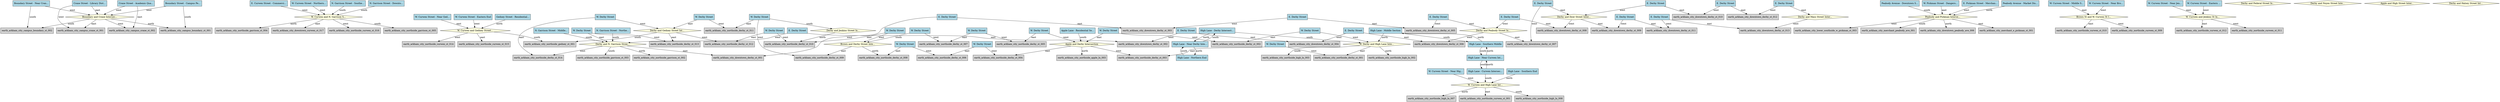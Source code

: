digraph SimpleRoomGraph {
  rankdir=TB;
  node [shape=box, style=filled];

  "earth_arkham_city_campus_room_boundary_st_001" [label="Boundary Street - Near Cran...", fillcolor="lightblue"];
  "earth_arkham_city_campus_room_boundary_st_002" [label="Boundary Street - Campus Pe...", fillcolor="lightblue"];
  "earth_arkham_city_campus_room_crane_st_001" [label="Crane Street - Academic Qua...", fillcolor="lightblue"];
  "earth_arkham_city_campus_room_crane_st_002" [label="Crane Street - Library Dist...", fillcolor="lightblue"];
  "earth_arkham_city_downtown_room_curwen_st_017" [label="E. Curwen Street - Commerci...", fillcolor="lightblue"];
  "earth_arkham_city_downtown_room_derby_st_001" [label="E. Derby Street", fillcolor="lightblue"];
  "earth_arkham_city_downtown_room_derby_st_002" [label="E. Derby Street", fillcolor="lightblue"];
  "earth_arkham_city_downtown_room_derby_st_003" [label="E. Derby Street", fillcolor="lightblue"];
  "earth_arkham_city_downtown_room_derby_st_004" [label="E. Derby Street", fillcolor="lightblue"];
  "earth_arkham_city_downtown_room_derby_st_005" [label="E. Derby Street", fillcolor="lightblue"];
  "earth_arkham_city_downtown_room_derby_st_006" [label="E. Derby Street", fillcolor="lightblue"];
  "earth_arkham_city_downtown_room_derby_st_007" [label="E. Derby Street", fillcolor="lightblue"];
  "earth_arkham_city_downtown_room_derby_st_008" [label="E. Derby Street", fillcolor="lightblue"];
  "earth_arkham_city_downtown_room_derby_st_009" [label="E. Derby Street", fillcolor="lightblue"];
  "earth_arkham_city_downtown_room_derby_st_010" [label="E. Derby Street", fillcolor="lightblue"];
  "earth_arkham_city_downtown_room_derby_st_011" [label="E. Derby Street", fillcolor="lightblue"];
  "earth_arkham_city_downtown_room_derby_st_012" [label="E. Derby Street", fillcolor="lightblue"];
  "earth_arkham_city_downtown_room_derby_st_013" [label="E. Derby Street", fillcolor="lightblue"];
  "earth_arkham_city_downtown_room_peabody_ave_006" [label="Peabody Avenue - Downtown S...", fillcolor="lightblue"];
  "earth_arkham_city_lower_southside_room_w_pickman_st_003" [label="W. Pickman Street - Dangero...", fillcolor="lightblue"];
  "earth_arkham_city_merchant_room_e_pickman_st_001" [label="E. Pickman Street - Merchan...", fillcolor="lightblue"];
  "earth_arkham_city_merchant_room_peabody_ave_001" [label="Peabody Avenue - Market Dis...", fillcolor="lightblue"];
  "earth_arkham_city_northside_room_apple_ln_003" [label="Apple Lane - Residential Se...", fillcolor="lightblue"];
  "earth_arkham_city_northside_room_curwen_st_001" [label="W. Curwen Street - Near Hig...", fillcolor="lightblue"];
  "earth_arkham_city_northside_room_curwen_st_009" [label="W. Curwen Street - Middle S...", fillcolor="lightblue"];
  "earth_arkham_city_northside_room_curwen_st_010" [label="W. Curwen Street - Near Bro...", fillcolor="lightblue"];
  "earth_arkham_city_northside_room_curwen_st_011" [label="W. Curwen Street - Near Jen...", fillcolor="lightblue"];
  "earth_arkham_city_northside_room_curwen_st_012" [label="W. Curwen Street - Eastern ...", fillcolor="lightblue"];
  "earth_arkham_city_northside_room_curwen_st_014" [label="W. Curwen Street - Near Ged...", fillcolor="lightblue"];
  "earth_arkham_city_northside_room_curwen_st_015" [label="W. Curwen Street - Eastern End", fillcolor="lightblue"];
  "earth_arkham_city_northside_room_curwen_st_016" [label="W. Curwen Street - Northern...", fillcolor="lightblue"];
  "earth_arkham_city_northside_room_derby_st_001" [label="W. Derby Street", fillcolor="lightblue"];
  "earth_arkham_city_northside_room_derby_st_002" [label="W. Derby Street", fillcolor="lightblue"];
  "earth_arkham_city_northside_room_derby_st_003" [label="W. Derby Street", fillcolor="lightblue"];
  "earth_arkham_city_northside_room_derby_st_004" [label="W. Derby Street", fillcolor="lightblue"];
  "earth_arkham_city_northside_room_derby_st_005" [label="W. Derby Street", fillcolor="lightblue"];
  "earth_arkham_city_northside_room_derby_st_006" [label="W. Derby Street", fillcolor="lightblue"];
  "earth_arkham_city_northside_room_derby_st_007" [label="W. Derby Street", fillcolor="lightblue"];
  "earth_arkham_city_northside_room_derby_st_008" [label="W. Derby Street", fillcolor="lightblue"];
  "earth_arkham_city_northside_room_derby_st_009" [label="W. Derby Street", fillcolor="lightblue"];
  "earth_arkham_city_northside_room_derby_st_010" [label="W. Derby Street", fillcolor="lightblue"];
  "earth_arkham_city_northside_room_derby_st_011" [label="W. Derby Street", fillcolor="lightblue"];
  "earth_arkham_city_northside_room_derby_st_012" [label="W. Derby Street", fillcolor="lightblue"];
  "earth_arkham_city_northside_room_derby_st_013" [label="W. Derby Street", fillcolor="lightblue"];
  "earth_arkham_city_northside_room_derby_st_014" [label="W. Derby Street", fillcolor="lightblue"];
  "earth_arkham_city_northside_room_garrison_st_002" [label="N. Garrison Street - Northe...", fillcolor="lightblue"];
  "earth_arkham_city_northside_room_garrison_st_003" [label="N. Garrison Street - Middle...", fillcolor="lightblue"];
  "earth_arkham_city_northside_room_garrison_st_004" [label="N. Garrison Street - Southe...", fillcolor="lightblue"];
  "earth_arkham_city_northside_room_garrison_st_005" [label="N. Garrison Street - Downto...", fillcolor="lightblue"];
  "earth_arkham_city_northside_room_gedney_st_001" [label="Gedney Street - Residential...", fillcolor="lightblue"];
  "earth_arkham_city_northside_room_high_ln_001" [label="High Lane - Northern End", fillcolor="lightblue"];
  "earth_arkham_city_northside_room_high_ln_002" [label="High Lane - Near Derby Inte...", fillcolor="lightblue"];
  "earth_arkham_city_northside_room_high_ln_003" [label="High Lane - Derby Intersect...", fillcolor="lightblue"];
  "earth_arkham_city_northside_room_high_ln_004" [label="High Lane - Middle Section", fillcolor="lightblue"];
  "earth_arkham_city_northside_room_high_ln_005" [label="High Lane - Southern Middle", fillcolor="lightblue"];
  "earth_arkham_city_northside_room_high_ln_006" [label="High Lane - Near Curwen Int...", fillcolor="lightblue"];
  "earth_arkham_city_northside_room_high_ln_007" [label="High Lane - Curwen Intersec...", fillcolor="lightblue"];
  "earth_arkham_city_northside_room_high_ln_008" [label="High Lane - Southern End", fillcolor="lightblue"];
  "earth_arkham_city_intersection_boundary_crane" [label="Boundary and Crane Intersec...", fillcolor="lightyellow", shape=diamond];
  "earth_arkham_city_intersection_curwen_garrison" [label="W. Curwen and N. Garrison S...", fillcolor="lightyellow", shape=diamond];
  "earth_arkham_city_intersection_derby_dyer" [label="Derby and Dyer Street Inter...", fillcolor="lightyellow", shape=diamond];
  "earth_arkham_city_intersection_derby_garrison" [label="Derby and N. Garrison Stree...", fillcolor="lightyellow", shape=diamond];
  "earth_arkham_city_intersection_derby_mass" [label="Derby and Mass Street Inter...", fillcolor="lightyellow", shape=diamond];
  "earth_arkham_city_intersection_derby_peabody" [label="Derby and Peabody Street In...", fillcolor="lightyellow", shape=diamond];
  "earth_arkham_city_intersection_derby_federal" [label="Derby and Federal Street In...", fillcolor="lightyellow", shape=diamond];
  "earth_arkham_city_intersection_derby_noyes" [label="Derby and Noyes Street Inte...", fillcolor="lightyellow", shape=diamond];
  "earth_arkham_city_intersection_peabody_pickman" [label="Peabody and Pickman Interse...", fillcolor="lightyellow", shape=diamond];
  "earth_arkham_city_intersection_apple_derby" [label="Apple and Derby Intersection", fillcolor="lightyellow", shape=diamond];
  "earth_arkham_city_intersection_apple_high" [label="Apple and High Street Inter...", fillcolor="lightyellow", shape=diamond];
  "earth_arkham_city_intersection_brown_curwen" [label="Brown St and W. Curwen St I...", fillcolor="lightyellow", shape=diamond];
  "earth_arkham_city_intersection_brown_derby" [label="Brown and Derby Street Inte...", fillcolor="lightyellow", shape=diamond];
  "earth_arkham_city_intersection_curwen_gedney" [label="W. Curwen and Gedney Street...", fillcolor="lightyellow", shape=diamond];
  "earth_arkham_city_intersection_curwen_high" [label="W. Curwen and High Lane Int...", fillcolor="lightyellow", shape=diamond];
  "earth_arkham_city_intersection_curwen_jenkins" [label="W. Curwen and Jenkins St In...", fillcolor="lightyellow", shape=diamond];
  "earth_arkham_city_intersection_derby_gedney" [label="Derby and Gedney Street Int...", fillcolor="lightyellow", shape=diamond];
  "earth_arkham_city_intersection_derby_high" [label="W. Derby and High Lane Inte...", fillcolor="lightyellow", shape=diamond];
  "earth_arkham_city_intersection_derby_jenkins" [label="Derby and Jenkins Street In...", fillcolor="lightyellow", shape=diamond];
  "earth_arkham_city_intersection_derby_halsey" [label="Derby and Halsey Street Int...", fillcolor="lightyellow", shape=diamond];

  "earth_arkham_city_intersection_derby_dyer" -> "earth_arkham_city_downtown_derby_st_008" [label="west"];
  "earth_arkham_city_intersection_curwen_gedney" -> "earth_arkham_city_northside_gedney_st_001" [label="south"];
  "earth_arkham_city_intersection_apple_derby" -> "earth_arkham_city_northside_apple_ln_003" [label="north"];
  "earth_arkham_city_northside_room_garrison_st_005" -> "earth_arkham_city_intersection_curwen_garrison" [label="south"];
  "earth_arkham_city_northside_room_garrison_st_004" -> "earth_arkham_city_intersection_curwen_garrison" [label="south"];
  "earth_arkham_city_intersection_brown_derby" -> "earth_arkham_city_northside_derby_st_008" [label="north"];
  "earth_arkham_city_intersection_derby_dyer" -> "earth_arkham_city_downtown_derby_st_009" [label="east"];
  "earth_arkham_city_northside_room_derby_st_005" -> "earth_arkham_city_northside_derby_st_004" [label="west"];
  "earth_arkham_city_intersection_derby_peabody" -> "earth_arkham_city_downtown_derby_st_007" [label="east"];
  "earth_arkham_city_northside_room_derby_st_009" -> "earth_arkham_city_northside_derby_st_010" [label="east"];
  "earth_arkham_city_intersection_derby_high" -> "earth_arkham_city_northside_derby_st_001" [label="east"];
  "earth_arkham_city_campus_room_crane_st_002" -> "earth_arkham_city_campus_crane_st_001" [label="west"];
  "earth_arkham_city_northside_room_curwen_st_016" -> "earth_arkham_city_intersection_curwen_garrison" [label="west"];
  "earth_arkham_city_intersection_curwen_high" -> "earth_arkham_city_northside_high_ln_007" [label="north"];
  "earth_arkham_city_northside_room_garrison_st_003" -> "earth_arkham_city_intersection_derby_garrison" [label="south"];
  "earth_arkham_city_downtown_room_derby_st_008" -> "earth_arkham_city_downtown_derby_st_007" [label="west"];
  "earth_arkham_city_campus_room_boundary_st_001" -> "earth_arkham_city_intersection_boundary_crane" [label="west"];
  "earth_arkham_city_downtown_room_derby_st_013" -> "earth_arkham_city_downtown_derby_st_012" [label="west"];
  "earth_arkham_city_northside_room_derby_st_013" -> "earth_arkham_city_northside_derby_st_014" [label="east"];
  "earth_arkham_city_campus_room_boundary_st_002" -> "earth_arkham_city_intersection_boundary_crane" [label="west"];
  "earth_arkham_city_northside_room_derby_st_003" -> "earth_arkham_city_northside_derby_st_002" [label="west"];
  "earth_arkham_city_northside_room_derby_st_004" -> "earth_arkham_city_northside_derby_st_005" [label="east"];
  "earth_arkham_city_northside_room_derby_st_010" -> "earth_arkham_city_northside_derby_st_011" [label="east"];
  "earth_arkham_city_intersection_peabody_pickman" -> "earth_arkham_city_lower_southside_w_pickman_st_003" [label="west"];
  "earth_arkham_city_intersection_derby_garrison" -> "earth_arkham_city_downtown_derby_st_001" [label="east"];
  "earth_arkham_city_northside_room_derby_st_002" -> "earth_arkham_city_northside_derby_st_001" [label="west"];
  "earth_arkham_city_merchant_room_peabody_ave_001" -> "earth_arkham_city_intersection_peabody_pickman" [label="north"];
  "earth_arkham_city_downtown_room_derby_st_012" -> "earth_arkham_city_downtown_derby_st_011" [label="west"];
  "earth_arkham_city_intersection_brown_derby" -> "earth_arkham_city_northside_derby_st_009" [label="east"];
  "earth_arkham_city_northside_room_derby_st_004" -> "earth_arkham_city_intersection_apple_derby" [label="west"];
  "earth_arkham_city_northside_room_high_ln_001" -> "earth_arkham_city_northside_room_high_ln_002" [label="south"];
  "earth_arkham_city_downtown_room_derby_st_005" -> "earth_arkham_city_downtown_derby_st_006" [label="east"];
  "earth_arkham_city_downtown_room_derby_st_006" -> "earth_arkham_city_downtown_derby_st_005" [label="west"];
  "earth_arkham_city_campus_room_crane_st_001" -> "earth_arkham_city_campus_crane_st_002" [label="east"];
  "earth_arkham_city_northside_room_high_ln_003" -> "earth_arkham_city_northside_room_high_ln_002" [label="north"];
  "earth_arkham_city_lower_southside_room_w_pickman_st_003" -> "earth_arkham_city_intersection_peabody_pickman" [label="east"];
  "earth_arkham_city_downtown_room_derby_st_012" -> "earth_arkham_city_downtown_derby_st_013" [label="east"];
  "earth_arkham_city_northside_room_derby_st_006" -> "earth_arkham_city_northside_derby_st_005" [label="west"];
  "earth_arkham_city_intersection_derby_mass" -> "earth_arkham_city_downtown_derby_st_013" [label="west"];
  "earth_arkham_city_downtown_room_derby_st_004" -> "earth_arkham_city_downtown_derby_st_003" [label="west"];
  "earth_arkham_city_northside_room_derby_st_012" -> "earth_arkham_city_intersection_derby_gedney" [label="east"];
  "earth_arkham_city_downtown_room_derby_st_013" -> "earth_arkham_city_intersection_derby_mass" [label="east"];
  "earth_arkham_city_intersection_derby_gedney" -> "earth_arkham_city_northside_derby_st_012" [label="west"];
  "earth_arkham_city_northside_room_derby_st_010" -> "earth_arkham_city_intersection_derby_jenkins" [label="south"];
  "earth_arkham_city_downtown_room_derby_st_002" -> "earth_arkham_city_downtown_derby_st_003" [label="east"];
  "earth_arkham_city_downtown_room_derby_st_010" -> "earth_arkham_city_downtown_derby_st_011" [label="east"];
  "earth_arkham_city_northside_room_high_ln_002" -> "earth_arkham_city_northside_room_high_ln_001" [label="north"];
  "earth_arkham_city_northside_room_derby_st_007" -> "earth_arkham_city_northside_derby_st_006" [label="west"];
  "earth_arkham_city_northside_room_curwen_st_001" -> "earth_arkham_city_intersection_curwen_high" [label="west"];
  "earth_arkham_city_downtown_room_derby_st_006" -> "earth_arkham_city_intersection_derby_peabody" [label="east"];
  "earth_arkham_city_northside_room_derby_st_009" -> "earth_arkham_city_intersection_brown_derby" [label="west"];
  "earth_arkham_city_intersection_boundary_crane" -> "earth_arkham_city_campus_crane_st_002" [label="west"];
  "earth_arkham_city_northside_room_curwen_st_010" -> "earth_arkham_city_intersection_brown_curwen" [label="west"];
  "earth_arkham_city_northside_room_derby_st_001" -> "earth_arkham_city_northside_derby_st_002" [label="east"];
  "earth_arkham_city_campus_room_boundary_st_002" -> "earth_arkham_city_campus_boundary_st_001" [label="south"];
  "earth_arkham_city_intersection_peabody_pickman" -> "earth_arkham_city_merchant_peabody_ave_001" [label="south"];
  "earth_arkham_city_northside_room_curwen_st_015" -> "earth_arkham_city_intersection_curwen_gedney" [label="west"];
  "earth_arkham_city_northside_room_derby_st_006" -> "earth_arkham_city_northside_derby_st_007" [label="east"];
  "earth_arkham_city_northside_room_derby_st_008" -> "earth_arkham_city_northside_derby_st_007" [label="west"];
  "earth_arkham_city_merchant_room_e_pickman_st_001" -> "earth_arkham_city_intersection_peabody_pickman" [label="west"];
  "earth_arkham_city_downtown_room_derby_st_008" -> "earth_arkham_city_intersection_derby_dyer" [label="east"];
  "earth_arkham_city_northside_room_derby_st_014" -> "earth_arkham_city_northside_derby_st_013" [label="west"];
  "earth_arkham_city_intersection_derby_garrison" -> "earth_arkham_city_northside_garrison_st_002" [label="north"];
  "earth_arkham_city_intersection_derby_gedney" -> "earth_arkham_city_northside_gedney_st_001" [label="south"];
  "earth_arkham_city_northside_room_high_ln_004" -> "earth_arkham_city_northside_room_high_ln_005" [label="south"];
  "earth_arkham_city_northside_room_derby_st_013" -> "earth_arkham_city_intersection_derby_gedney" [label="west"];
  "earth_arkham_city_northside_room_high_ln_006" -> "earth_arkham_city_northside_room_high_ln_007" [label="south"];
  "earth_arkham_city_intersection_curwen_gedney" -> "earth_arkham_city_northside_curwen_st_014" [label="west"];
  "earth_arkham_city_downtown_room_derby_st_011" -> "earth_arkham_city_downtown_derby_st_012" [label="east"];
  "earth_arkham_city_intersection_apple_derby" -> "earth_arkham_city_northside_derby_st_003" [label="west"];
  "earth_arkham_city_northside_room_high_ln_002" -> "earth_arkham_city_northside_room_high_ln_003" [label="south"];
  "earth_arkham_city_downtown_room_derby_st_002" -> "earth_arkham_city_downtown_derby_st_001" [label="west"];
  "earth_arkham_city_intersection_derby_peabody" -> "earth_arkham_city_downtown_derby_st_006" [label="west"];
  "earth_arkham_city_northside_room_curwen_st_009" -> "earth_arkham_city_intersection_brown_curwen" [label="east"];
  "earth_arkham_city_northside_room_curwen_st_014" -> "earth_arkham_city_intersection_curwen_gedney" [label="east"];
  "earth_arkham_city_intersection_boundary_crane" -> "earth_arkham_city_campus_boundary_st_001" [label="north"];
  "earth_arkham_city_campus_room_crane_st_002" -> "earth_arkham_city_intersection_boundary_crane" [label="east"];
  "earth_arkham_city_downtown_room_curwen_st_017" -> "earth_arkham_city_intersection_curwen_garrison" [label="west"];
  "earth_arkham_city_northside_room_derby_st_011" -> "earth_arkham_city_northside_derby_st_010" [label="west"];
  "earth_arkham_city_intersection_boundary_crane" -> "earth_arkham_city_campus_crane_st_001" [label="east"];
  "earth_arkham_city_intersection_curwen_garrison" -> "earth_arkham_city_northside_garrison_st_004" [label="north"];
  "earth_arkham_city_northside_room_derby_st_002" -> "earth_arkham_city_northside_derby_st_003" [label="east"];
  "earth_arkham_city_downtown_room_derby_st_003" -> "earth_arkham_city_downtown_derby_st_002" [label="west"];
  "earth_arkham_city_intersection_derby_high" -> "earth_arkham_city_northside_high_ln_002" [label="north"];
  "earth_arkham_city_northside_room_high_ln_007" -> "earth_arkham_city_northside_room_high_ln_006" [label="north"];
  "earth_arkham_city_northside_room_curwen_st_012" -> "earth_arkham_city_intersection_curwen_jenkins" [label="west"];
  "earth_arkham_city_intersection_derby_garrison" -> "earth_arkham_city_northside_derby_st_014" [label="west"];
  "earth_arkham_city_downtown_room_derby_st_001" -> "earth_arkham_city_intersection_derby_garrison" [label="west"];
  "earth_arkham_city_downtown_room_peabody_ave_006" -> "earth_arkham_city_intersection_peabody_pickman" [label="south"];
  "earth_arkham_city_northside_room_derby_st_007" -> "earth_arkham_city_northside_derby_st_008" [label="east"];
  "earth_arkham_city_intersection_peabody_pickman" -> "earth_arkham_city_downtown_peabody_ave_006" [label="north"];
  "earth_arkham_city_intersection_boundary_crane" -> "earth_arkham_city_campus_boundary_st_002" [label="south"];
  "earth_arkham_city_northside_room_high_ln_003" -> "earth_arkham_city_intersection_derby_high" [label="south"];
  "earth_arkham_city_intersection_curwen_garrison" -> "earth_arkham_city_downtown_curwen_st_017" [label="east"];
  "earth_arkham_city_northside_room_garrison_st_002" -> "earth_arkham_city_intersection_derby_garrison" [label="south"];
  "earth_arkham_city_campus_room_boundary_st_001" -> "earth_arkham_city_campus_boundary_st_002" [label="south"];
  "earth_arkham_city_intersection_derby_high" -> "earth_arkham_city_northside_high_ln_003" [label="south"];
  "earth_arkham_city_downtown_room_derby_st_001" -> "earth_arkham_city_downtown_derby_st_002" [label="east"];
  "earth_arkham_city_northside_room_curwen_st_011" -> "earth_arkham_city_intersection_curwen_jenkins" [label="east"];
  "earth_arkham_city_downtown_room_derby_st_011" -> "earth_arkham_city_downtown_derby_st_010" [label="west"];
  "earth_arkham_city_intersection_derby_gedney" -> "earth_arkham_city_northside_derby_st_013" [label="east"];
  "earth_arkham_city_northside_room_apple_ln_003" -> "earth_arkham_city_intersection_apple_derby" [label="south"];
  "earth_arkham_city_northside_room_gedney_st_001" -> "earth_arkham_city_intersection_curwen_gedney" [label="north"];
  "earth_arkham_city_intersection_curwen_jenkins" -> "earth_arkham_city_northside_curwen_st_012" [label="east"];
  "earth_arkham_city_intersection_curwen_high" -> "earth_arkham_city_northside_curwen_st_001" [label="east"];
  "earth_arkham_city_northside_room_high_ln_008" -> "earth_arkham_city_intersection_curwen_high" [label="north"];
  "earth_arkham_city_northside_room_derby_st_014" -> "earth_arkham_city_intersection_derby_garrison" [label="east"];
  "earth_arkham_city_intersection_derby_jenkins" -> "earth_arkham_city_northside_derby_st_010" [label="north"];
  "earth_arkham_city_downtown_room_derby_st_009" -> "earth_arkham_city_downtown_derby_st_010" [label="east"];
  "earth_arkham_city_intersection_curwen_gedney" -> "earth_arkham_city_northside_curwen_st_015" [label="east"];
  "earth_arkham_city_northside_room_high_ln_004" -> "earth_arkham_city_intersection_derby_high" [label="north"];
  "earth_arkham_city_downtown_room_derby_st_007" -> "earth_arkham_city_downtown_derby_st_008" [label="east"];
  "earth_arkham_city_northside_room_derby_st_001" -> "earth_arkham_city_intersection_derby_high" [label="west"];
  "earth_arkham_city_downtown_room_derby_st_005" -> "earth_arkham_city_downtown_derby_st_004" [label="west"];
  "earth_arkham_city_northside_room_high_ln_005" -> "earth_arkham_city_northside_room_high_ln_004" [label="north"];
  "earth_arkham_city_northside_room_derby_st_003" -> "earth_arkham_city_intersection_apple_derby" [label="east"];
  "earth_arkham_city_downtown_room_derby_st_009" -> "earth_arkham_city_intersection_derby_dyer" [label="west"];
  "earth_arkham_city_northside_room_derby_st_012" -> "earth_arkham_city_northside_derby_st_011" [label="west"];
  "earth_arkham_city_intersection_derby_garrison" -> "earth_arkham_city_northside_garrison_st_003" [label="south"];
  "earth_arkham_city_intersection_curwen_garrison" -> "earth_arkham_city_northside_curwen_st_016" [label="west"];
  "earth_arkham_city_downtown_room_derby_st_010" -> "earth_arkham_city_downtown_derby_st_009" [label="west"];
  "earth_arkham_city_intersection_curwen_garrison" -> "earth_arkham_city_northside_garrison_st_005" [label="south"];
  "earth_arkham_city_northside_room_high_ln_006" -> "earth_arkham_city_northside_room_high_ln_005" [label="north"];
  "earth_arkham_city_northside_room_derby_st_008" -> "earth_arkham_city_intersection_brown_derby" [label="south"];
  "earth_arkham_city_downtown_room_derby_st_007" -> "earth_arkham_city_intersection_derby_peabody" [label="west"];
  "earth_arkham_city_intersection_curwen_jenkins" -> "earth_arkham_city_northside_curwen_st_011" [label="west"];
  "earth_arkham_city_downtown_room_derby_st_003" -> "earth_arkham_city_downtown_derby_st_004" [label="east"];
  "earth_arkham_city_northside_room_derby_st_010" -> "earth_arkham_city_northside_derby_st_009" [label="west"];
  "earth_arkham_city_northside_room_high_ln_007" -> "earth_arkham_city_intersection_curwen_high" [label="south"];
  "earth_arkham_city_downtown_room_derby_st_004" -> "earth_arkham_city_downtown_derby_st_005" [label="east"];
  "earth_arkham_city_campus_room_crane_st_001" -> "earth_arkham_city_intersection_boundary_crane" [label="west"];
  "earth_arkham_city_northside_room_derby_st_005" -> "earth_arkham_city_northside_derby_st_006" [label="east"];
  "earth_arkham_city_northside_room_derby_st_011" -> "earth_arkham_city_northside_derby_st_012" [label="east"];
  "earth_arkham_city_intersection_peabody_pickman" -> "earth_arkham_city_merchant_e_pickman_st_001" [label="east"];
  "earth_arkham_city_intersection_curwen_high" -> "earth_arkham_city_northside_high_ln_008" [label="south"];
  "earth_arkham_city_intersection_brown_curwen" -> "earth_arkham_city_northside_curwen_st_010" [label="east"];
  "earth_arkham_city_intersection_apple_derby" -> "earth_arkham_city_northside_derby_st_004" [label="east"];
  "earth_arkham_city_northside_room_high_ln_005" -> "earth_arkham_city_northside_room_high_ln_006" [label="south"];
  "earth_arkham_city_intersection_brown_curwen" -> "earth_arkham_city_northside_curwen_st_009" [label="west"];
}
